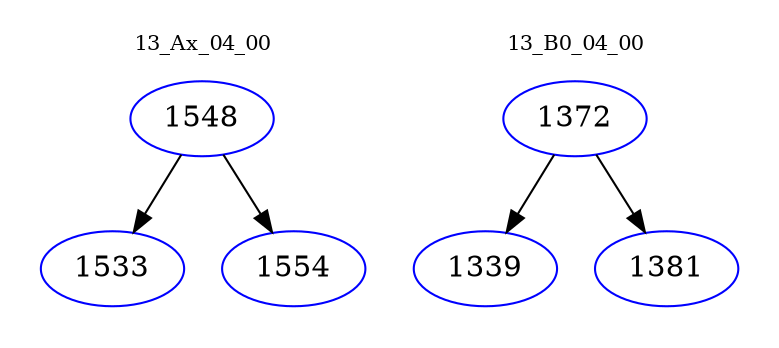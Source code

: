 digraph{
subgraph cluster_0 {
color = white
label = "13_Ax_04_00";
fontsize=10;
T0_1548 [label="1548", color="blue"]
T0_1548 -> T0_1533 [color="black"]
T0_1533 [label="1533", color="blue"]
T0_1548 -> T0_1554 [color="black"]
T0_1554 [label="1554", color="blue"]
}
subgraph cluster_1 {
color = white
label = "13_B0_04_00";
fontsize=10;
T1_1372 [label="1372", color="blue"]
T1_1372 -> T1_1339 [color="black"]
T1_1339 [label="1339", color="blue"]
T1_1372 -> T1_1381 [color="black"]
T1_1381 [label="1381", color="blue"]
}
}
